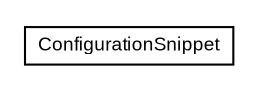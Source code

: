 #!/usr/local/bin/dot
#
# Class diagram 
# Generated by UMLGraph version R5_6-24-gf6e263 (http://www.umlgraph.org/)
#

digraph G {
	edge [fontname="arial",fontsize=10,labelfontname="arial",labelfontsize=10];
	node [fontname="arial",fontsize=10,shape=plaintext];
	nodesep=0.25;
	ranksep=0.5;
	// net.brabenetz.lib.securedproperties.snippets.ConfigurationSnippet
	c26 [label=<<table title="net.brabenetz.lib.securedproperties.snippets.ConfigurationSnippet" border="0" cellborder="1" cellspacing="0" cellpadding="2" port="p" href="./ConfigurationSnippet.html">
		<tr><td><table border="0" cellspacing="0" cellpadding="1">
<tr><td align="center" balign="center"> ConfigurationSnippet </td></tr>
		</table></td></tr>
		</table>>, URL="./ConfigurationSnippet.html", fontname="arial", fontcolor="black", fontsize=9.0];
}

